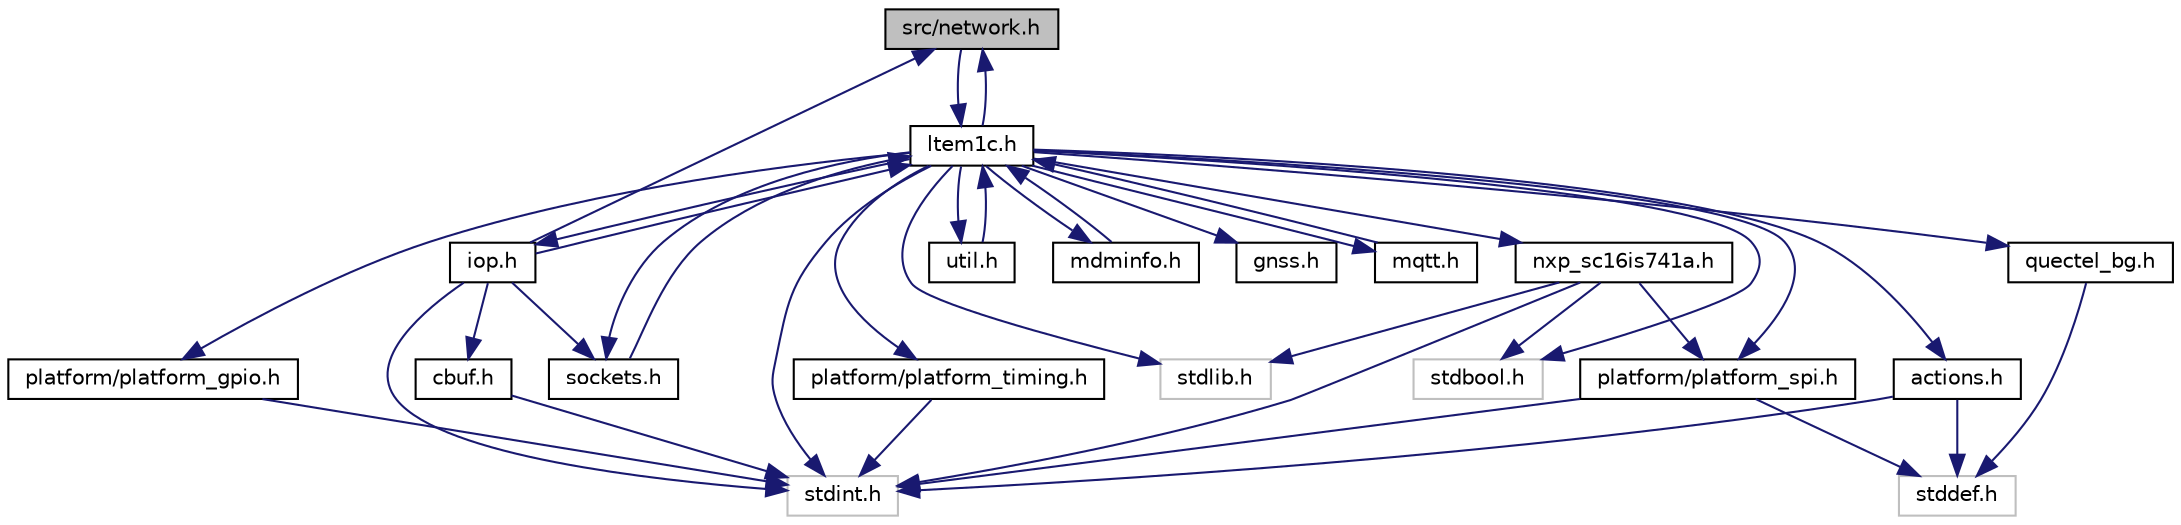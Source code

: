 digraph "src/network.h"
{
 // LATEX_PDF_SIZE
  edge [fontname="Helvetica",fontsize="10",labelfontname="Helvetica",labelfontsize="10"];
  node [fontname="Helvetica",fontsize="10",shape=record];
  Node1 [label="src/network.h",height=0.2,width=0.4,color="black", fillcolor="grey75", style="filled", fontcolor="black",tooltip=" "];
  Node1 -> Node2 [color="midnightblue",fontsize="10",style="solid"];
  Node2 [label="ltem1c.h",height=0.2,width=0.4,color="black", fillcolor="white", style="filled",URL="$ltem1c_8h.html",tooltip=" "];
  Node2 -> Node3 [color="midnightblue",fontsize="10",style="solid"];
  Node3 [label="stdint.h",height=0.2,width=0.4,color="grey75", fillcolor="white", style="filled",tooltip=" "];
  Node2 -> Node4 [color="midnightblue",fontsize="10",style="solid"];
  Node4 [label="stdlib.h",height=0.2,width=0.4,color="grey75", fillcolor="white", style="filled",tooltip=" "];
  Node2 -> Node5 [color="midnightblue",fontsize="10",style="solid"];
  Node5 [label="stdbool.h",height=0.2,width=0.4,color="grey75", fillcolor="white", style="filled",tooltip=" "];
  Node2 -> Node6 [color="midnightblue",fontsize="10",style="solid"];
  Node6 [label="platform/platform_gpio.h",height=0.2,width=0.4,color="black", fillcolor="white", style="filled",URL="$platform__gpio_8h.html",tooltip=" "];
  Node6 -> Node3 [color="midnightblue",fontsize="10",style="solid"];
  Node2 -> Node7 [color="midnightblue",fontsize="10",style="solid"];
  Node7 [label="platform/platform_timing.h",height=0.2,width=0.4,color="black", fillcolor="white", style="filled",URL="$platform__timing_8h.html",tooltip=" "];
  Node7 -> Node3 [color="midnightblue",fontsize="10",style="solid"];
  Node2 -> Node8 [color="midnightblue",fontsize="10",style="solid"];
  Node8 [label="platform/platform_spi.h",height=0.2,width=0.4,color="black", fillcolor="white", style="filled",URL="$platform__spi_8h.html",tooltip=" "];
  Node8 -> Node3 [color="midnightblue",fontsize="10",style="solid"];
  Node8 -> Node9 [color="midnightblue",fontsize="10",style="solid"];
  Node9 [label="stddef.h",height=0.2,width=0.4,color="grey75", fillcolor="white", style="filled",tooltip=" "];
  Node2 -> Node10 [color="midnightblue",fontsize="10",style="solid"];
  Node10 [label="nxp_sc16is741a.h",height=0.2,width=0.4,color="black", fillcolor="white", style="filled",URL="$nxp__sc16is741a_8h.html",tooltip=" "];
  Node10 -> Node3 [color="midnightblue",fontsize="10",style="solid"];
  Node10 -> Node4 [color="midnightblue",fontsize="10",style="solid"];
  Node10 -> Node5 [color="midnightblue",fontsize="10",style="solid"];
  Node10 -> Node8 [color="midnightblue",fontsize="10",style="solid"];
  Node2 -> Node11 [color="midnightblue",fontsize="10",style="solid"];
  Node11 [label="quectel_bg.h",height=0.2,width=0.4,color="black", fillcolor="white", style="filled",URL="$quectel__bg_8h.html",tooltip=" "];
  Node11 -> Node9 [color="midnightblue",fontsize="10",style="solid"];
  Node2 -> Node12 [color="midnightblue",fontsize="10",style="solid"];
  Node12 [label="util.h",height=0.2,width=0.4,color="black", fillcolor="white", style="filled",URL="$util_8h.html",tooltip=" "];
  Node12 -> Node2 [color="midnightblue",fontsize="10",style="solid"];
  Node2 -> Node13 [color="midnightblue",fontsize="10",style="solid"];
  Node13 [label="iop.h",height=0.2,width=0.4,color="black", fillcolor="white", style="filled",URL="$iop_8h.html",tooltip=" "];
  Node13 -> Node3 [color="midnightblue",fontsize="10",style="solid"];
  Node13 -> Node1 [color="midnightblue",fontsize="10",style="solid"];
  Node13 -> Node14 [color="midnightblue",fontsize="10",style="solid"];
  Node14 [label="sockets.h",height=0.2,width=0.4,color="black", fillcolor="white", style="filled",URL="$sockets_8h.html",tooltip=" "];
  Node14 -> Node2 [color="midnightblue",fontsize="10",style="solid"];
  Node13 -> Node2 [color="midnightblue",fontsize="10",style="solid"];
  Node13 -> Node15 [color="midnightblue",fontsize="10",style="solid"];
  Node15 [label="cbuf.h",height=0.2,width=0.4,color="black", fillcolor="white", style="filled",URL="$cbuf_8h.html",tooltip=" "];
  Node15 -> Node3 [color="midnightblue",fontsize="10",style="solid"];
  Node2 -> Node16 [color="midnightblue",fontsize="10",style="solid"];
  Node16 [label="actions.h",height=0.2,width=0.4,color="black", fillcolor="white", style="filled",URL="$actions_8h.html",tooltip=" "];
  Node16 -> Node9 [color="midnightblue",fontsize="10",style="solid"];
  Node16 -> Node3 [color="midnightblue",fontsize="10",style="solid"];
  Node2 -> Node17 [color="midnightblue",fontsize="10",style="solid"];
  Node17 [label="mdminfo.h",height=0.2,width=0.4,color="black", fillcolor="white", style="filled",URL="$mdminfo_8h.html",tooltip=" "];
  Node17 -> Node2 [color="midnightblue",fontsize="10",style="solid"];
  Node2 -> Node18 [color="midnightblue",fontsize="10",style="solid"];
  Node18 [label="gnss.h",height=0.2,width=0.4,color="black", fillcolor="white", style="filled",URL="$gnss_8h.html",tooltip=" "];
  Node2 -> Node1 [color="midnightblue",fontsize="10",style="solid"];
  Node2 -> Node14 [color="midnightblue",fontsize="10",style="solid"];
  Node2 -> Node19 [color="midnightblue",fontsize="10",style="solid"];
  Node19 [label="mqtt.h",height=0.2,width=0.4,color="black", fillcolor="white", style="filled",URL="$mqtt_8h.html",tooltip=" "];
  Node19 -> Node2 [color="midnightblue",fontsize="10",style="solid"];
}
